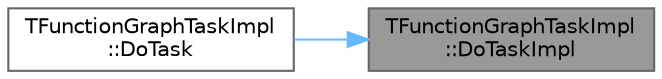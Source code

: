 digraph "TFunctionGraphTaskImpl::DoTaskImpl"
{
 // INTERACTIVE_SVG=YES
 // LATEX_PDF_SIZE
  bgcolor="transparent";
  edge [fontname=Helvetica,fontsize=10,labelfontname=Helvetica,labelfontsize=10];
  node [fontname=Helvetica,fontsize=10,shape=box,height=0.2,width=0.4];
  rankdir="RL";
  Node1 [id="Node000001",label="TFunctionGraphTaskImpl\l::DoTaskImpl",height=0.2,width=0.4,color="gray40", fillcolor="grey60", style="filled", fontcolor="black",tooltip=" "];
  Node1 -> Node2 [id="edge1_Node000001_Node000002",dir="back",color="steelblue1",style="solid",tooltip=" "];
  Node2 [id="Node000002",label="TFunctionGraphTaskImpl\l::DoTask",height=0.2,width=0.4,color="grey40", fillcolor="white", style="filled",URL="$d2/dec/classTFunctionGraphTaskImpl.html#a7dabcf018268ea4f5f48d7258755c50d",tooltip=" "];
}
